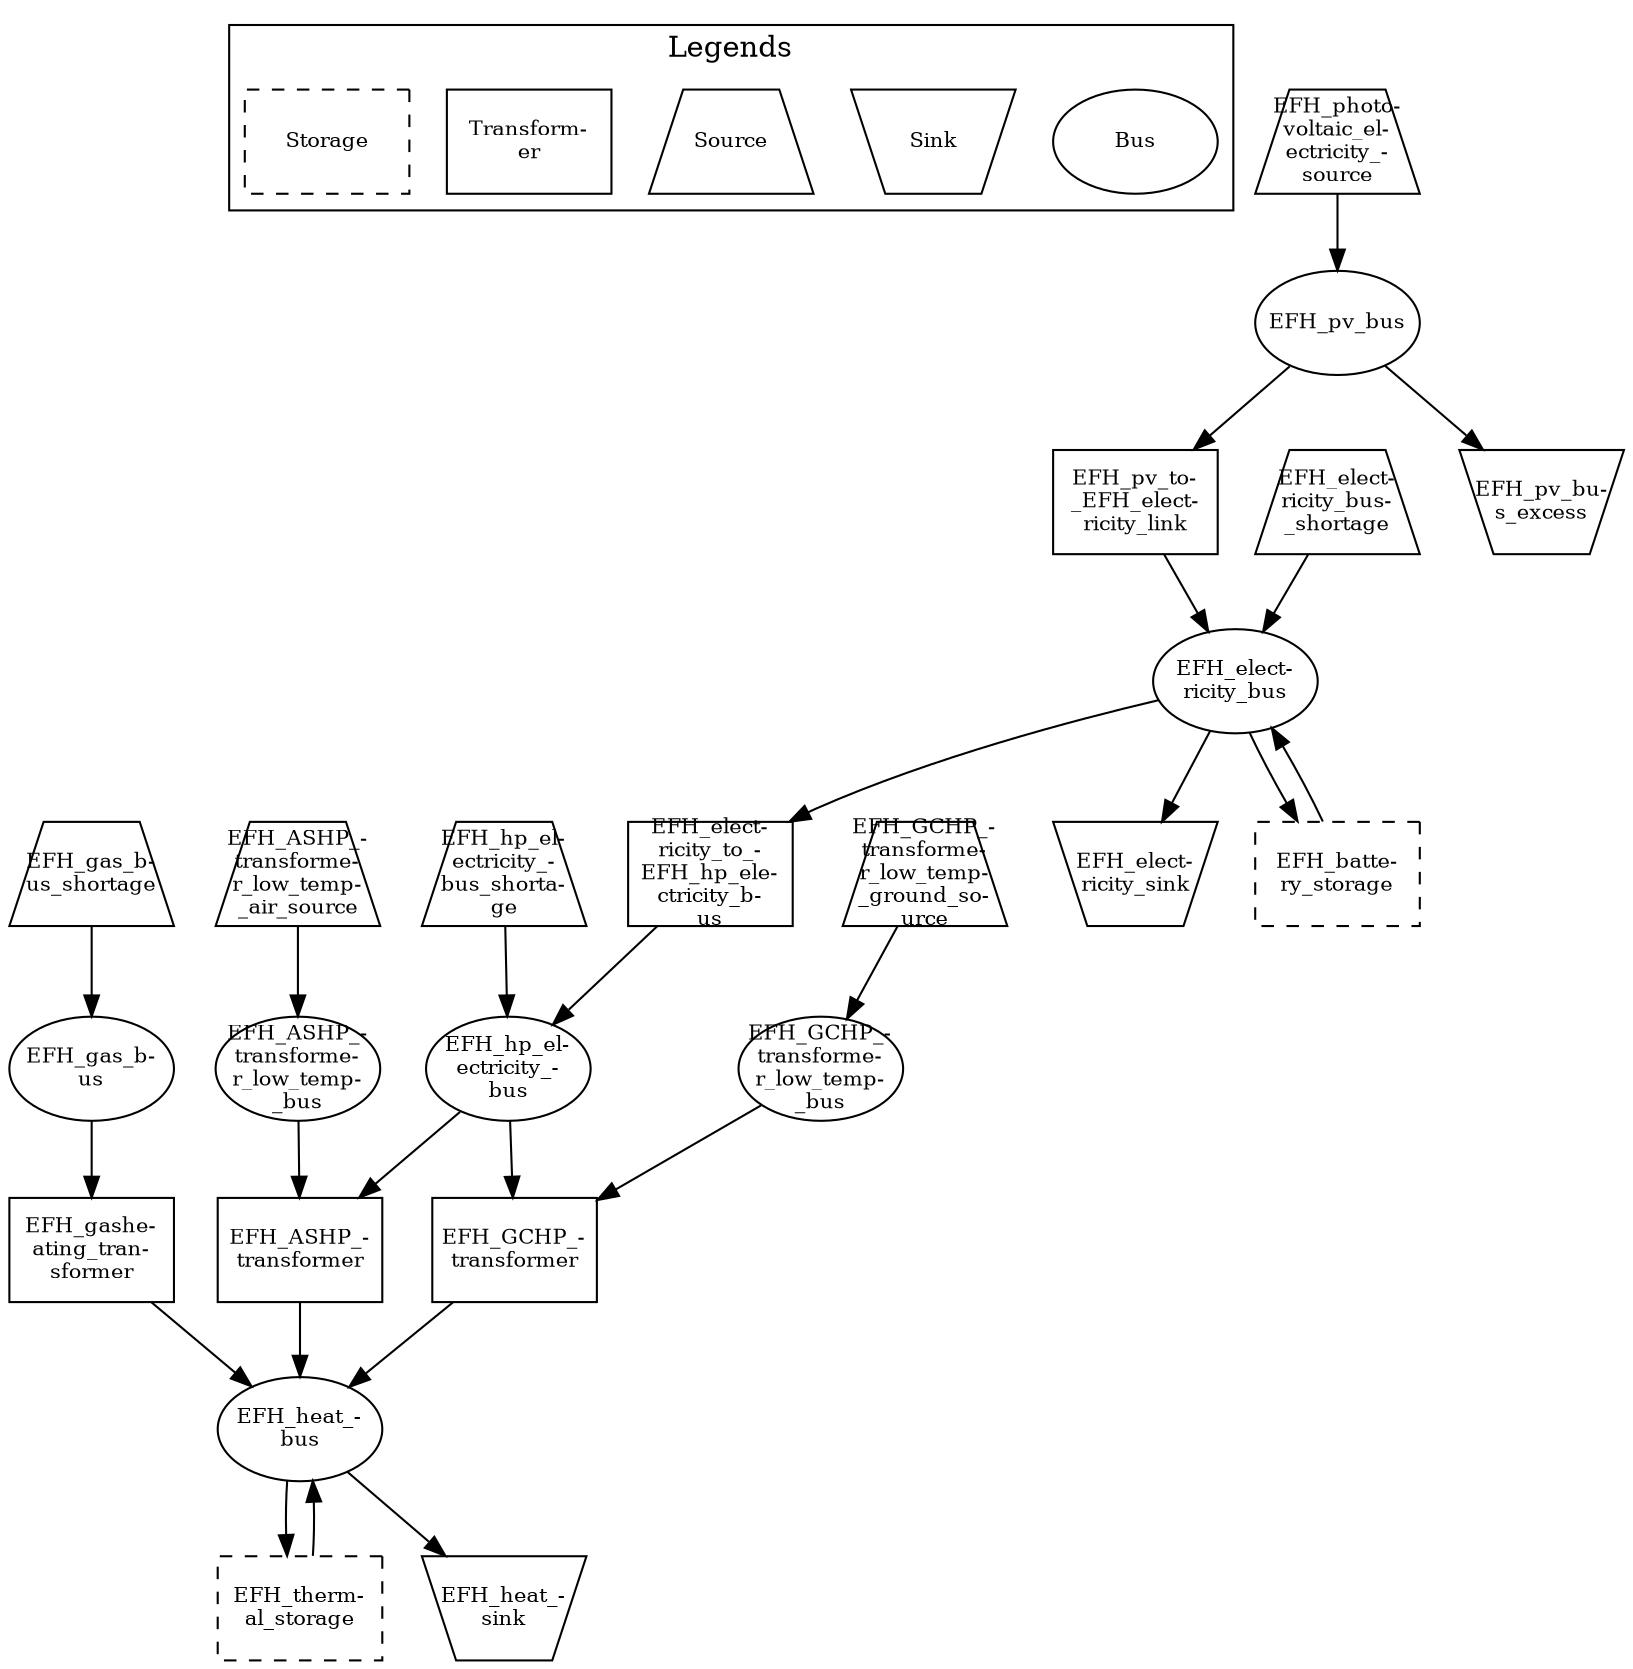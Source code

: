 digraph {
	subgraph cluster_1 {
		color=black
		label=Legends
		Bus [fixedsize=shape fontsize=10 height=0.7 shape=ellipse style="" width=1.1]
		Sink [fixedsize=shape fontsize=10 height=0.7 shape=invtrapezium style="" width=1.1]
		Source [fixedsize=shape fontsize=10 height=0.7 shape=trapezium style="" width=1.1]
		"Transform-
er" [fixedsize=shape fontsize=10 height=0.7 shape=rectangle style="" width=1.1]
		Storage [fixedsize=shape fontsize=10 height=0.7 shape=rectangle style=dashed width=1.1]
	}
	"EFH_elect-
ricity_bus" [fixedsize=shape fontsize=10 height=0.7 shape=ellipse style="" width=1.1]
	"EFH_elect-
ricity_bus-
_shortage" [fixedsize=shape fontsize=10 height=0.7 shape=trapezium style="" width=1.1]
	"EFH_heat_-
bus" [fixedsize=shape fontsize=10 height=0.7 shape=ellipse style="" width=1.1]
	"EFH_gas_b-
us" [fixedsize=shape fontsize=10 height=0.7 shape=ellipse style="" width=1.1]
	"EFH_gas_b-
us_shortage" [fixedsize=shape fontsize=10 height=0.7 shape=trapezium style="" width=1.1]
	EFH_pv_bus [fixedsize=shape fontsize=10 height=0.7 shape=ellipse style="" width=1.1]
	"EFH_pv_bu-
s_excess" [fixedsize=shape fontsize=10 height=0.7 shape=invtrapezium style="" width=1.1]
	"EFH_hp_el-
ectricity_-
bus" [fixedsize=shape fontsize=10 height=0.7 shape=ellipse style="" width=1.1]
	"EFH_hp_el-
ectricity_-
bus_shorta-
ge" [fixedsize=shape fontsize=10 height=0.7 shape=trapezium style="" width=1.1]
	"EFH_pv_to-
_EFH_elect-
ricity_link" [fixedsize=shape fontsize=10 height=0.7 shape=rectangle style="" width=1.1]
	"EFH_batte-
ry_storage" [fixedsize=shape fontsize=10 height=0.7 shape=rectangle style=dashed width=1.1]
	"EFH_therm-
al_storage" [fixedsize=shape fontsize=10 height=0.7 shape=rectangle style=dashed width=1.1]
	"EFH_elect-
ricity_to_-
EFH_hp_ele-
ctricity_b-
us" [fixedsize=shape fontsize=10 height=0.7 shape=rectangle style="" width=1.1]
	"EFH_elect-
ricity_sink" [fixedsize=shape fontsize=10 height=0.7 shape=invtrapezium style="" width=1.1]
	"EFH_heat_-
sink" [fixedsize=shape fontsize=10 height=0.7 shape=invtrapezium style="" width=1.1]
	"EFH_gashe-
ating_tran-
sformer" [fixedsize=shape fontsize=10 height=0.7 shape=rectangle style="" width=1.1]
	"EFH_GCHP_-
transforme-
r_low_temp-
_bus" [fixedsize=shape fontsize=10 height=0.7 shape=ellipse style="" width=1.1]
	"EFH_GCHP_-
transforme-
r_low_temp-
_ground_so-
urce" [fixedsize=shape fontsize=10 height=0.7 shape=trapezium style="" width=1.1]
	"EFH_GCHP_-
transformer" [fixedsize=shape fontsize=10 height=0.7 shape=rectangle style="" width=1.1]
	"EFH_ASHP_-
transforme-
r_low_temp-
_bus" [fixedsize=shape fontsize=10 height=0.7 shape=ellipse style="" width=1.1]
	"EFH_ASHP_-
transforme-
r_low_temp-
_air_source" [fixedsize=shape fontsize=10 height=0.7 shape=trapezium style="" width=1.1]
	"EFH_ASHP_-
transformer" [fixedsize=shape fontsize=10 height=0.7 shape=rectangle style="" width=1.1]
	"EFH_photo-
voltaic_el-
ectricity_-
source" [fixedsize=shape fontsize=10 height=0.7 shape=trapezium style="" width=1.1]
	"EFH_pv_to-
_EFH_elect-
ricity_link" -> "EFH_elect-
ricity_bus"
	"EFH_elect-
ricity_bus-
_shortage" -> "EFH_elect-
ricity_bus"
	"EFH_batte-
ry_storage" -> "EFH_elect-
ricity_bus"
	"EFH_elect-
ricity_bus" -> "EFH_batte-
ry_storage"
	"EFH_elect-
ricity_bus" -> "EFH_elect-
ricity_sink"
	"EFH_elect-
ricity_bus" -> "EFH_elect-
ricity_to_-
EFH_hp_ele-
ctricity_b-
us"
	"EFH_GCHP_-
transformer" -> "EFH_heat_-
bus"
	"EFH_gashe-
ating_tran-
sformer" -> "EFH_heat_-
bus"
	"EFH_ASHP_-
transformer" -> "EFH_heat_-
bus"
	"EFH_therm-
al_storage" -> "EFH_heat_-
bus"
	"EFH_heat_-
bus" -> "EFH_therm-
al_storage"
	"EFH_heat_-
bus" -> "EFH_heat_-
sink"
	"EFH_gas_b-
us_shortage" -> "EFH_gas_b-
us"
	"EFH_gas_b-
us" -> "EFH_gashe-
ating_tran-
sformer"
	"EFH_photo-
voltaic_el-
ectricity_-
source" -> EFH_pv_bus
	EFH_pv_bus -> "EFH_pv_bu-
s_excess"
	EFH_pv_bus -> "EFH_pv_to-
_EFH_elect-
ricity_link"
	"EFH_hp_el-
ectricity_-
bus_shorta-
ge" -> "EFH_hp_el-
ectricity_-
bus"
	"EFH_elect-
ricity_to_-
EFH_hp_ele-
ctricity_b-
us" -> "EFH_hp_el-
ectricity_-
bus"
	"EFH_hp_el-
ectricity_-
bus" -> "EFH_GCHP_-
transformer"
	"EFH_hp_el-
ectricity_-
bus" -> "EFH_ASHP_-
transformer"
	"EFH_GCHP_-
transforme-
r_low_temp-
_ground_so-
urce" -> "EFH_GCHP_-
transforme-
r_low_temp-
_bus"
	"EFH_GCHP_-
transforme-
r_low_temp-
_bus" -> "EFH_GCHP_-
transformer"
	"EFH_ASHP_-
transforme-
r_low_temp-
_air_source" -> "EFH_ASHP_-
transforme-
r_low_temp-
_bus"
	"EFH_ASHP_-
transforme-
r_low_temp-
_bus" -> "EFH_ASHP_-
transformer"
}
